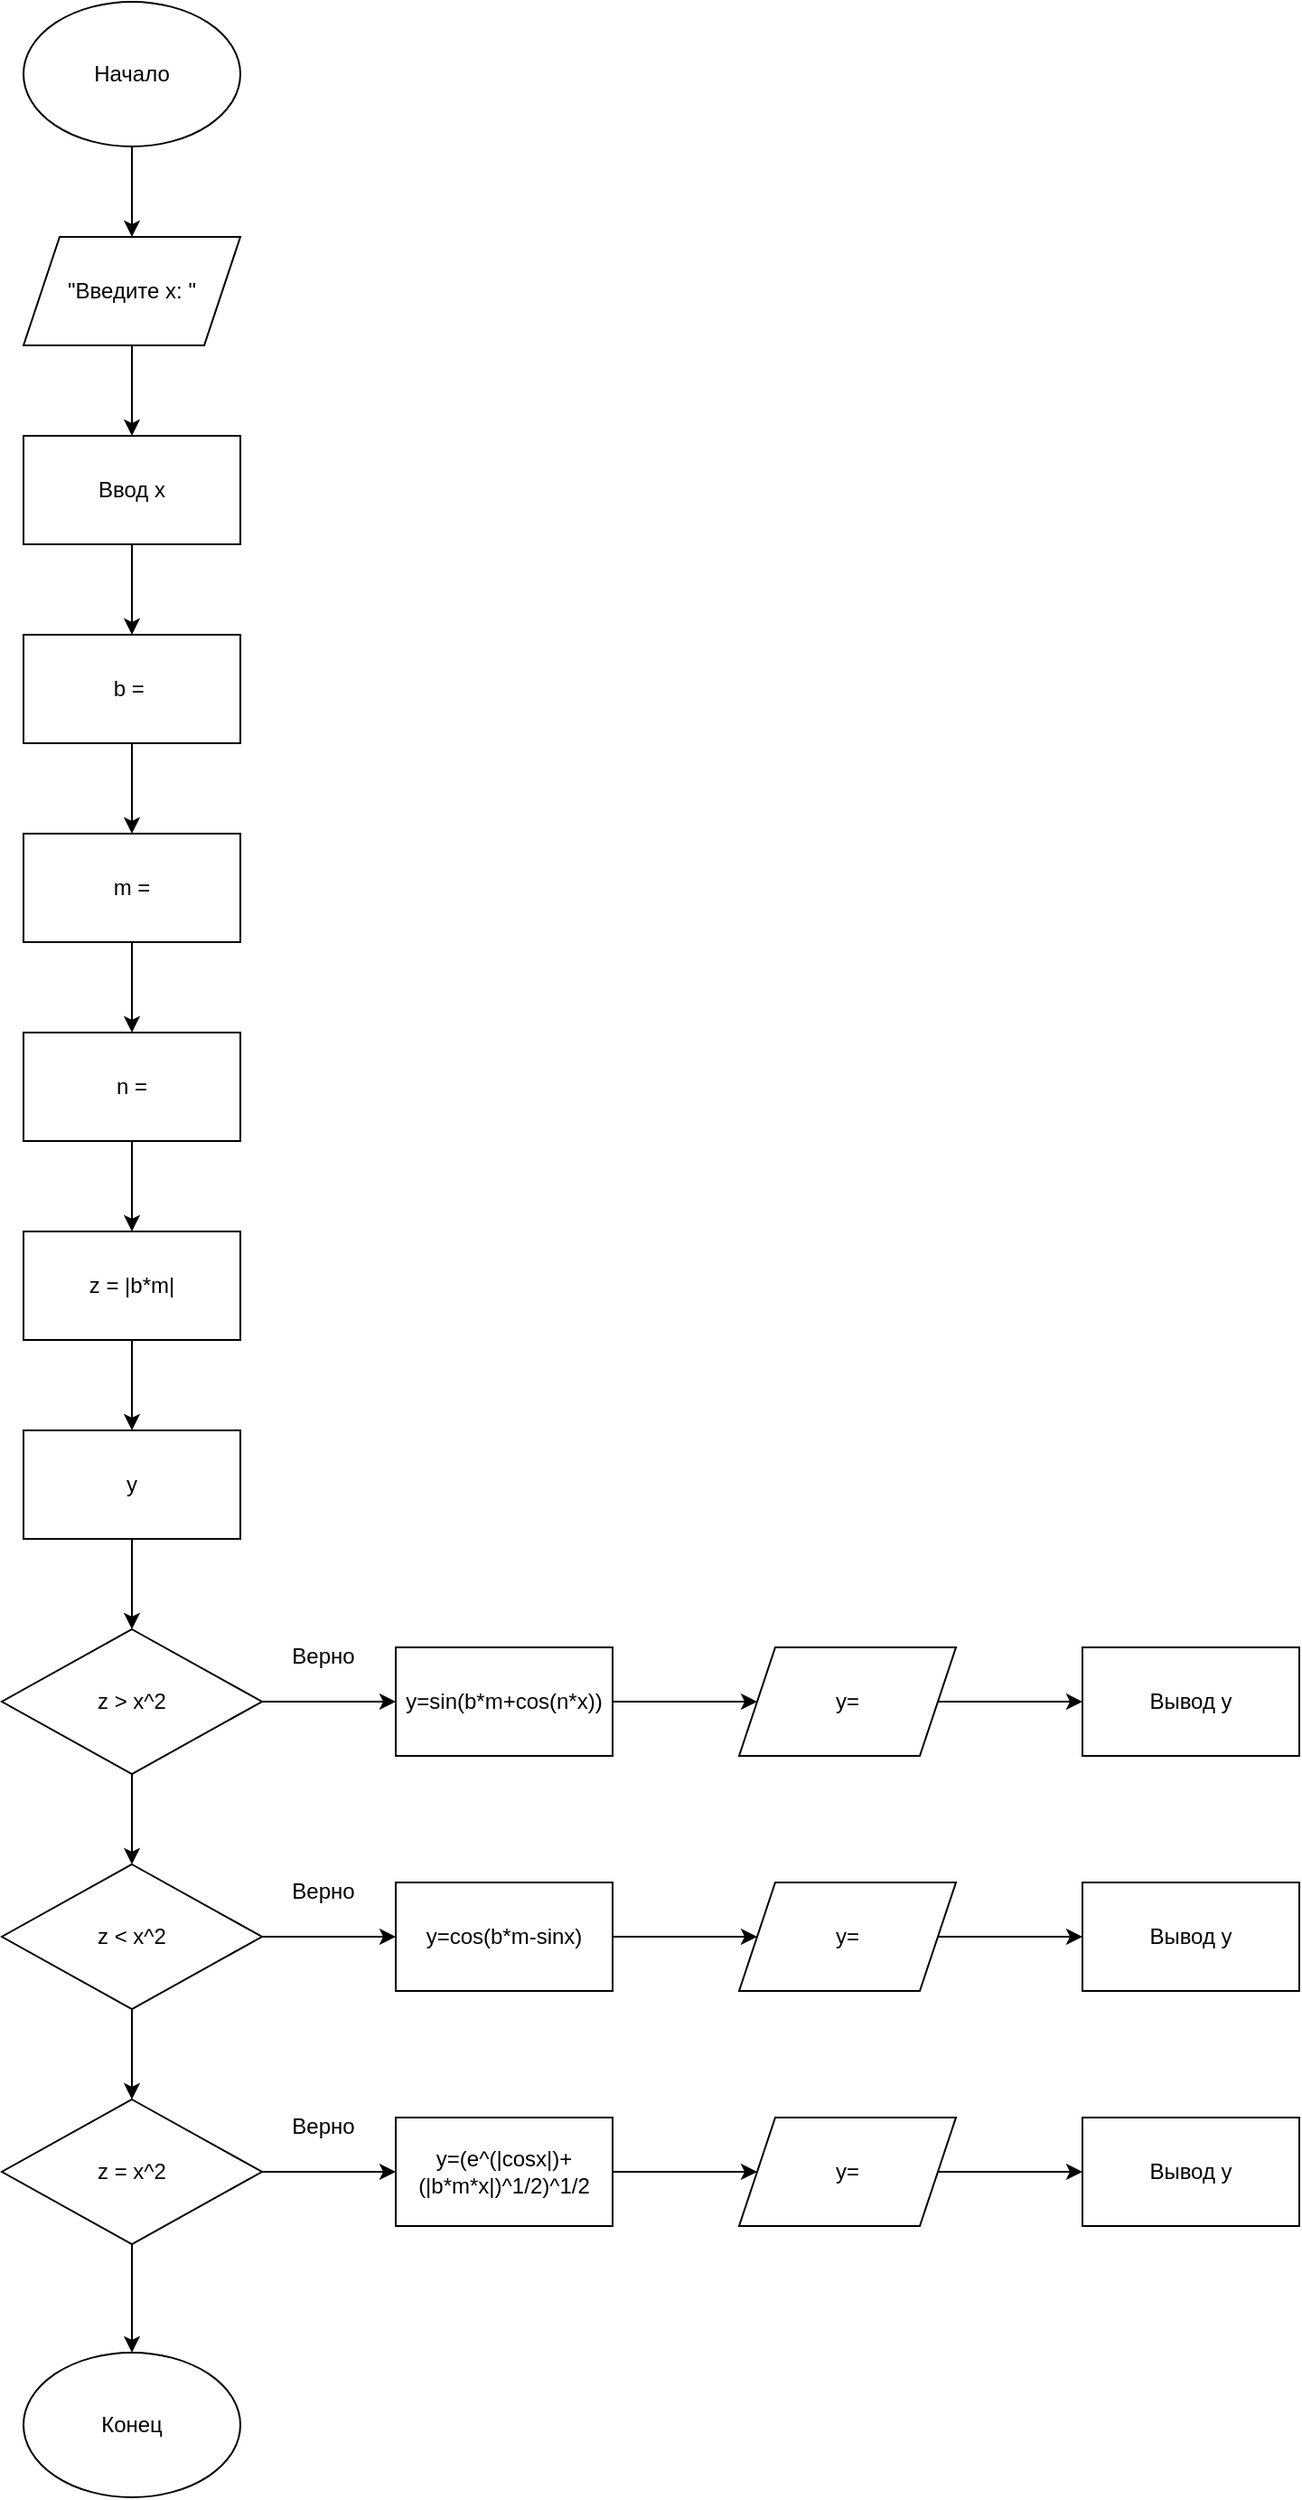 <mxfile version="28.2.5">
  <diagram name="Страница — 1" id="95DM18mNa88RTOWoyEq5">
    <mxGraphModel dx="804" dy="465" grid="1" gridSize="10" guides="1" tooltips="1" connect="1" arrows="1" fold="1" page="1" pageScale="1" pageWidth="827" pageHeight="1169" math="0" shadow="0">
      <root>
        <mxCell id="0" />
        <mxCell id="1" parent="0" />
        <mxCell id="iep9GfUHW-TGJdSBq5FC-1" value="Начало" style="ellipse;whiteSpace=wrap;html=1;" vertex="1" parent="1">
          <mxGeometry x="354" width="120" height="80" as="geometry" />
        </mxCell>
        <mxCell id="iep9GfUHW-TGJdSBq5FC-2" value="&quot;Введите x: &quot;" style="shape=parallelogram;perimeter=parallelogramPerimeter;whiteSpace=wrap;html=1;fixedSize=1;" vertex="1" parent="1">
          <mxGeometry x="354" y="130" width="120" height="60" as="geometry" />
        </mxCell>
        <mxCell id="iep9GfUHW-TGJdSBq5FC-3" value="Ввод x" style="rounded=0;whiteSpace=wrap;html=1;" vertex="1" parent="1">
          <mxGeometry x="354" y="240" width="120" height="60" as="geometry" />
        </mxCell>
        <mxCell id="iep9GfUHW-TGJdSBq5FC-5" value="b =&amp;nbsp;" style="rounded=0;whiteSpace=wrap;html=1;" vertex="1" parent="1">
          <mxGeometry x="354" y="350" width="120" height="60" as="geometry" />
        </mxCell>
        <mxCell id="iep9GfUHW-TGJdSBq5FC-6" value="m =" style="rounded=0;whiteSpace=wrap;html=1;" vertex="1" parent="1">
          <mxGeometry x="354" y="460" width="120" height="60" as="geometry" />
        </mxCell>
        <mxCell id="iep9GfUHW-TGJdSBq5FC-7" value="n =" style="rounded=0;whiteSpace=wrap;html=1;" vertex="1" parent="1">
          <mxGeometry x="354" y="570" width="120" height="60" as="geometry" />
        </mxCell>
        <mxCell id="iep9GfUHW-TGJdSBq5FC-9" value="z = |b*m|" style="rounded=0;whiteSpace=wrap;html=1;" vertex="1" parent="1">
          <mxGeometry x="354" y="680" width="120" height="60" as="geometry" />
        </mxCell>
        <mxCell id="iep9GfUHW-TGJdSBq5FC-10" value="y" style="rounded=0;whiteSpace=wrap;html=1;" vertex="1" parent="1">
          <mxGeometry x="354" y="790" width="120" height="60" as="geometry" />
        </mxCell>
        <mxCell id="iep9GfUHW-TGJdSBq5FC-11" value="z &amp;gt; x^2" style="rhombus;whiteSpace=wrap;html=1;" vertex="1" parent="1">
          <mxGeometry x="342" y="900" width="144" height="80" as="geometry" />
        </mxCell>
        <mxCell id="iep9GfUHW-TGJdSBq5FC-12" value="y=sin(b*m+cos(n*x))" style="rounded=0;whiteSpace=wrap;html=1;" vertex="1" parent="1">
          <mxGeometry x="560" y="910" width="120" height="60" as="geometry" />
        </mxCell>
        <mxCell id="iep9GfUHW-TGJdSBq5FC-13" value="z &amp;lt; x^2" style="rhombus;whiteSpace=wrap;html=1;" vertex="1" parent="1">
          <mxGeometry x="342" y="1030" width="144" height="80" as="geometry" />
        </mxCell>
        <mxCell id="iep9GfUHW-TGJdSBq5FC-14" value="z = x^2" style="rhombus;whiteSpace=wrap;html=1;" vertex="1" parent="1">
          <mxGeometry x="342" y="1160" width="144" height="80" as="geometry" />
        </mxCell>
        <mxCell id="iep9GfUHW-TGJdSBq5FC-15" value="y=cos(b*m-sinx)" style="rounded=0;whiteSpace=wrap;html=1;" vertex="1" parent="1">
          <mxGeometry x="560" y="1040" width="120" height="60" as="geometry" />
        </mxCell>
        <mxCell id="iep9GfUHW-TGJdSBq5FC-16" value="y=(e^(|cosx|)+(|b*m*x|)^1/2)^1/2" style="rounded=0;whiteSpace=wrap;html=1;" vertex="1" parent="1">
          <mxGeometry x="560" y="1170" width="120" height="60" as="geometry" />
        </mxCell>
        <mxCell id="iep9GfUHW-TGJdSBq5FC-17" value="y=" style="shape=parallelogram;perimeter=parallelogramPerimeter;whiteSpace=wrap;html=1;fixedSize=1;" vertex="1" parent="1">
          <mxGeometry x="750" y="910" width="120" height="60" as="geometry" />
        </mxCell>
        <mxCell id="iep9GfUHW-TGJdSBq5FC-18" value="y=" style="shape=parallelogram;perimeter=parallelogramPerimeter;whiteSpace=wrap;html=1;fixedSize=1;" vertex="1" parent="1">
          <mxGeometry x="750" y="1040" width="120" height="60" as="geometry" />
        </mxCell>
        <mxCell id="iep9GfUHW-TGJdSBq5FC-19" value="y=" style="shape=parallelogram;perimeter=parallelogramPerimeter;whiteSpace=wrap;html=1;fixedSize=1;" vertex="1" parent="1">
          <mxGeometry x="750" y="1170" width="120" height="60" as="geometry" />
        </mxCell>
        <mxCell id="iep9GfUHW-TGJdSBq5FC-20" value="Конец" style="ellipse;whiteSpace=wrap;html=1;" vertex="1" parent="1">
          <mxGeometry x="354" y="1300" width="120" height="80" as="geometry" />
        </mxCell>
        <mxCell id="iep9GfUHW-TGJdSBq5FC-21" value="" style="endArrow=classic;html=1;rounded=0;exitX=0.5;exitY=1;exitDx=0;exitDy=0;entryX=0.5;entryY=0;entryDx=0;entryDy=0;" edge="1" parent="1" source="iep9GfUHW-TGJdSBq5FC-14" target="iep9GfUHW-TGJdSBq5FC-20">
          <mxGeometry width="50" height="50" relative="1" as="geometry">
            <mxPoint x="480" y="1300" as="sourcePoint" />
            <mxPoint x="530" y="1250" as="targetPoint" />
          </mxGeometry>
        </mxCell>
        <mxCell id="iep9GfUHW-TGJdSBq5FC-22" value="" style="endArrow=classic;html=1;rounded=0;exitX=1;exitY=0.5;exitDx=0;exitDy=0;entryX=0;entryY=0.5;entryDx=0;entryDy=0;" edge="1" parent="1" source="iep9GfUHW-TGJdSBq5FC-14" target="iep9GfUHW-TGJdSBq5FC-16">
          <mxGeometry width="50" height="50" relative="1" as="geometry">
            <mxPoint x="550" y="1340" as="sourcePoint" />
            <mxPoint x="600" y="1290" as="targetPoint" />
          </mxGeometry>
        </mxCell>
        <mxCell id="iep9GfUHW-TGJdSBq5FC-23" value="" style="endArrow=classic;html=1;rounded=0;entryX=0;entryY=0.5;entryDx=0;entryDy=0;exitX=1;exitY=0.5;exitDx=0;exitDy=0;" edge="1" parent="1" source="iep9GfUHW-TGJdSBq5FC-16" target="iep9GfUHW-TGJdSBq5FC-19">
          <mxGeometry width="50" height="50" relative="1" as="geometry">
            <mxPoint x="640" y="1360" as="sourcePoint" />
            <mxPoint x="690" y="1310" as="targetPoint" />
          </mxGeometry>
        </mxCell>
        <mxCell id="iep9GfUHW-TGJdSBq5FC-24" value="" style="endArrow=classic;html=1;rounded=0;entryX=0;entryY=0.5;entryDx=0;entryDy=0;exitX=1;exitY=0.5;exitDx=0;exitDy=0;" edge="1" parent="1" source="iep9GfUHW-TGJdSBq5FC-13" target="iep9GfUHW-TGJdSBq5FC-15">
          <mxGeometry width="50" height="50" relative="1" as="geometry">
            <mxPoint x="500" y="1140" as="sourcePoint" />
            <mxPoint x="550" y="1090" as="targetPoint" />
          </mxGeometry>
        </mxCell>
        <mxCell id="iep9GfUHW-TGJdSBq5FC-25" value="" style="endArrow=classic;html=1;rounded=0;entryX=0.5;entryY=0;entryDx=0;entryDy=0;exitX=0.5;exitY=1;exitDx=0;exitDy=0;" edge="1" parent="1" source="iep9GfUHW-TGJdSBq5FC-13" target="iep9GfUHW-TGJdSBq5FC-14">
          <mxGeometry width="50" height="50" relative="1" as="geometry">
            <mxPoint x="460" y="1200" as="sourcePoint" />
            <mxPoint x="510" y="1150" as="targetPoint" />
          </mxGeometry>
        </mxCell>
        <mxCell id="iep9GfUHW-TGJdSBq5FC-26" value="" style="endArrow=classic;html=1;rounded=0;entryX=0;entryY=0.5;entryDx=0;entryDy=0;exitX=1;exitY=0.5;exitDx=0;exitDy=0;" edge="1" parent="1" source="iep9GfUHW-TGJdSBq5FC-15" target="iep9GfUHW-TGJdSBq5FC-18">
          <mxGeometry width="50" height="50" relative="1" as="geometry">
            <mxPoint x="510" y="1160" as="sourcePoint" />
            <mxPoint x="560" y="1110" as="targetPoint" />
          </mxGeometry>
        </mxCell>
        <mxCell id="iep9GfUHW-TGJdSBq5FC-27" value="" style="endArrow=classic;html=1;rounded=0;entryX=0;entryY=0.5;entryDx=0;entryDy=0;exitX=1;exitY=0.5;exitDx=0;exitDy=0;" edge="1" parent="1" source="iep9GfUHW-TGJdSBq5FC-11" target="iep9GfUHW-TGJdSBq5FC-12">
          <mxGeometry width="50" height="50" relative="1" as="geometry">
            <mxPoint x="520" y="1050" as="sourcePoint" />
            <mxPoint x="570" y="1000" as="targetPoint" />
          </mxGeometry>
        </mxCell>
        <mxCell id="iep9GfUHW-TGJdSBq5FC-28" value="" style="endArrow=classic;html=1;rounded=0;entryX=0.5;entryY=0;entryDx=0;entryDy=0;exitX=0.5;exitY=1;exitDx=0;exitDy=0;" edge="1" parent="1" source="iep9GfUHW-TGJdSBq5FC-11" target="iep9GfUHW-TGJdSBq5FC-13">
          <mxGeometry width="50" height="50" relative="1" as="geometry">
            <mxPoint x="480" y="1030" as="sourcePoint" />
            <mxPoint x="530" y="980" as="targetPoint" />
          </mxGeometry>
        </mxCell>
        <mxCell id="iep9GfUHW-TGJdSBq5FC-29" value="" style="endArrow=classic;html=1;rounded=0;entryX=0;entryY=0.5;entryDx=0;entryDy=0;exitX=1;exitY=0.5;exitDx=0;exitDy=0;" edge="1" parent="1" source="iep9GfUHW-TGJdSBq5FC-12" target="iep9GfUHW-TGJdSBq5FC-17">
          <mxGeometry width="50" height="50" relative="1" as="geometry">
            <mxPoint x="690" y="1010" as="sourcePoint" />
            <mxPoint x="740" y="960" as="targetPoint" />
          </mxGeometry>
        </mxCell>
        <mxCell id="iep9GfUHW-TGJdSBq5FC-30" value="" style="endArrow=classic;html=1;rounded=0;entryX=0.5;entryY=0;entryDx=0;entryDy=0;exitX=0.5;exitY=1;exitDx=0;exitDy=0;" edge="1" parent="1" source="iep9GfUHW-TGJdSBq5FC-10" target="iep9GfUHW-TGJdSBq5FC-11">
          <mxGeometry width="50" height="50" relative="1" as="geometry">
            <mxPoint x="560" y="860" as="sourcePoint" />
            <mxPoint x="610" y="810" as="targetPoint" />
          </mxGeometry>
        </mxCell>
        <mxCell id="iep9GfUHW-TGJdSBq5FC-31" value="" style="endArrow=classic;html=1;rounded=0;entryX=0.5;entryY=0;entryDx=0;entryDy=0;exitX=0.5;exitY=1;exitDx=0;exitDy=0;" edge="1" parent="1" source="iep9GfUHW-TGJdSBq5FC-9" target="iep9GfUHW-TGJdSBq5FC-10">
          <mxGeometry width="50" height="50" relative="1" as="geometry">
            <mxPoint x="540" y="790" as="sourcePoint" />
            <mxPoint x="590" y="740" as="targetPoint" />
          </mxGeometry>
        </mxCell>
        <mxCell id="iep9GfUHW-TGJdSBq5FC-32" value="" style="endArrow=classic;html=1;rounded=0;entryX=0.5;entryY=0;entryDx=0;entryDy=0;exitX=0.5;exitY=1;exitDx=0;exitDy=0;" edge="1" parent="1" source="iep9GfUHW-TGJdSBq5FC-7" target="iep9GfUHW-TGJdSBq5FC-9">
          <mxGeometry width="50" height="50" relative="1" as="geometry">
            <mxPoint x="560" y="750" as="sourcePoint" />
            <mxPoint x="610" y="700" as="targetPoint" />
          </mxGeometry>
        </mxCell>
        <mxCell id="iep9GfUHW-TGJdSBq5FC-33" value="" style="endArrow=classic;html=1;rounded=0;entryX=0.5;entryY=0;entryDx=0;entryDy=0;exitX=0.5;exitY=1;exitDx=0;exitDy=0;" edge="1" parent="1" source="iep9GfUHW-TGJdSBq5FC-6" target="iep9GfUHW-TGJdSBq5FC-7">
          <mxGeometry width="50" height="50" relative="1" as="geometry">
            <mxPoint x="580" y="700" as="sourcePoint" />
            <mxPoint x="630" y="650" as="targetPoint" />
          </mxGeometry>
        </mxCell>
        <mxCell id="iep9GfUHW-TGJdSBq5FC-34" value="" style="endArrow=classic;html=1;rounded=0;entryX=0.5;entryY=0;entryDx=0;entryDy=0;exitX=0.5;exitY=1;exitDx=0;exitDy=0;" edge="1" parent="1" source="iep9GfUHW-TGJdSBq5FC-5" target="iep9GfUHW-TGJdSBq5FC-6">
          <mxGeometry width="50" height="50" relative="1" as="geometry">
            <mxPoint x="630" y="360" as="sourcePoint" />
            <mxPoint x="680" y="310" as="targetPoint" />
          </mxGeometry>
        </mxCell>
        <mxCell id="iep9GfUHW-TGJdSBq5FC-35" value="" style="endArrow=classic;html=1;rounded=0;entryX=0.5;entryY=0;entryDx=0;entryDy=0;exitX=0.5;exitY=1;exitDx=0;exitDy=0;" edge="1" parent="1" source="iep9GfUHW-TGJdSBq5FC-3" target="iep9GfUHW-TGJdSBq5FC-5">
          <mxGeometry width="50" height="50" relative="1" as="geometry">
            <mxPoint x="590" y="360" as="sourcePoint" />
            <mxPoint x="640" y="310" as="targetPoint" />
          </mxGeometry>
        </mxCell>
        <mxCell id="iep9GfUHW-TGJdSBq5FC-36" value="" style="endArrow=classic;html=1;rounded=0;entryX=0.5;entryY=0;entryDx=0;entryDy=0;exitX=0.5;exitY=1;exitDx=0;exitDy=0;" edge="1" parent="1" source="iep9GfUHW-TGJdSBq5FC-2" target="iep9GfUHW-TGJdSBq5FC-3">
          <mxGeometry width="50" height="50" relative="1" as="geometry">
            <mxPoint x="540" y="260" as="sourcePoint" />
            <mxPoint x="590" y="210" as="targetPoint" />
          </mxGeometry>
        </mxCell>
        <mxCell id="iep9GfUHW-TGJdSBq5FC-37" value="" style="endArrow=classic;html=1;rounded=0;entryX=0.5;entryY=0;entryDx=0;entryDy=0;exitX=0.5;exitY=1;exitDx=0;exitDy=0;" edge="1" parent="1" source="iep9GfUHW-TGJdSBq5FC-1" target="iep9GfUHW-TGJdSBq5FC-2">
          <mxGeometry width="50" height="50" relative="1" as="geometry">
            <mxPoint x="550" y="160" as="sourcePoint" />
            <mxPoint x="600" y="110" as="targetPoint" />
          </mxGeometry>
        </mxCell>
        <mxCell id="iep9GfUHW-TGJdSBq5FC-38" value="Верно" style="text;html=1;align=center;verticalAlign=middle;whiteSpace=wrap;rounded=0;" vertex="1" parent="1">
          <mxGeometry x="490" y="900" width="60" height="30" as="geometry" />
        </mxCell>
        <mxCell id="iep9GfUHW-TGJdSBq5FC-39" value="Верно" style="text;html=1;align=center;verticalAlign=middle;whiteSpace=wrap;rounded=0;" vertex="1" parent="1">
          <mxGeometry x="490" y="1030" width="60" height="30" as="geometry" />
        </mxCell>
        <mxCell id="iep9GfUHW-TGJdSBq5FC-40" value="Верно" style="text;html=1;align=center;verticalAlign=middle;whiteSpace=wrap;rounded=0;" vertex="1" parent="1">
          <mxGeometry x="490" y="1160" width="60" height="30" as="geometry" />
        </mxCell>
        <mxCell id="iep9GfUHW-TGJdSBq5FC-41" value="Вывод y" style="rounded=0;whiteSpace=wrap;html=1;" vertex="1" parent="1">
          <mxGeometry x="940" y="1170" width="120" height="60" as="geometry" />
        </mxCell>
        <mxCell id="iep9GfUHW-TGJdSBq5FC-42" value="Вывод y" style="rounded=0;whiteSpace=wrap;html=1;" vertex="1" parent="1">
          <mxGeometry x="940" y="1040" width="120" height="60" as="geometry" />
        </mxCell>
        <mxCell id="iep9GfUHW-TGJdSBq5FC-43" value="Вывод y" style="rounded=0;whiteSpace=wrap;html=1;" vertex="1" parent="1">
          <mxGeometry x="940" y="910" width="120" height="60" as="geometry" />
        </mxCell>
        <mxCell id="iep9GfUHW-TGJdSBq5FC-44" value="" style="endArrow=classic;html=1;rounded=0;entryX=0;entryY=0.5;entryDx=0;entryDy=0;exitX=1;exitY=0.5;exitDx=0;exitDy=0;" edge="1" parent="1" source="iep9GfUHW-TGJdSBq5FC-17" target="iep9GfUHW-TGJdSBq5FC-43">
          <mxGeometry width="50" height="50" relative="1" as="geometry">
            <mxPoint x="890" y="1040" as="sourcePoint" />
            <mxPoint x="940" y="990" as="targetPoint" />
          </mxGeometry>
        </mxCell>
        <mxCell id="iep9GfUHW-TGJdSBq5FC-45" value="" style="endArrow=classic;html=1;rounded=0;entryX=0;entryY=0.5;entryDx=0;entryDy=0;exitX=1;exitY=0.5;exitDx=0;exitDy=0;" edge="1" parent="1" source="iep9GfUHW-TGJdSBq5FC-18" target="iep9GfUHW-TGJdSBq5FC-42">
          <mxGeometry width="50" height="50" relative="1" as="geometry">
            <mxPoint x="890" y="1060" as="sourcePoint" />
            <mxPoint x="940" y="1010" as="targetPoint" />
          </mxGeometry>
        </mxCell>
        <mxCell id="iep9GfUHW-TGJdSBq5FC-46" value="" style="endArrow=classic;html=1;rounded=0;entryX=0;entryY=0.5;entryDx=0;entryDy=0;exitX=1;exitY=0.5;exitDx=0;exitDy=0;" edge="1" parent="1" source="iep9GfUHW-TGJdSBq5FC-19" target="iep9GfUHW-TGJdSBq5FC-41">
          <mxGeometry width="50" height="50" relative="1" as="geometry">
            <mxPoint x="900" y="1200" as="sourcePoint" />
            <mxPoint x="950" y="1150" as="targetPoint" />
          </mxGeometry>
        </mxCell>
      </root>
    </mxGraphModel>
  </diagram>
</mxfile>
